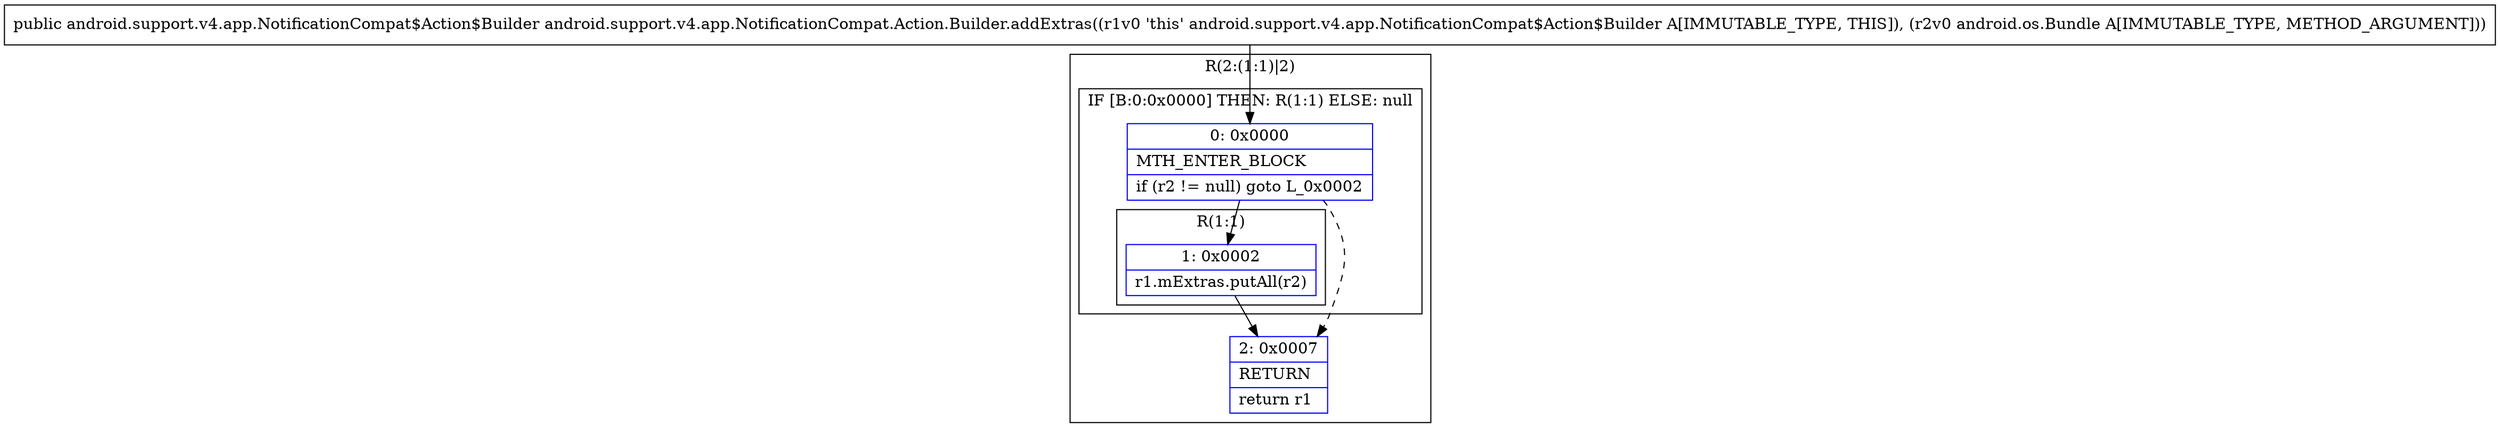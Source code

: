 digraph "CFG forandroid.support.v4.app.NotificationCompat.Action.Builder.addExtras(Landroid\/os\/Bundle;)Landroid\/support\/v4\/app\/NotificationCompat$Action$Builder;" {
subgraph cluster_Region_1204511251 {
label = "R(2:(1:1)|2)";
node [shape=record,color=blue];
subgraph cluster_IfRegion_1224640347 {
label = "IF [B:0:0x0000] THEN: R(1:1) ELSE: null";
node [shape=record,color=blue];
Node_0 [shape=record,label="{0\:\ 0x0000|MTH_ENTER_BLOCK\l|if (r2 != null) goto L_0x0002\l}"];
subgraph cluster_Region_141918725 {
label = "R(1:1)";
node [shape=record,color=blue];
Node_1 [shape=record,label="{1\:\ 0x0002|r1.mExtras.putAll(r2)\l}"];
}
}
Node_2 [shape=record,label="{2\:\ 0x0007|RETURN\l|return r1\l}"];
}
MethodNode[shape=record,label="{public android.support.v4.app.NotificationCompat$Action$Builder android.support.v4.app.NotificationCompat.Action.Builder.addExtras((r1v0 'this' android.support.v4.app.NotificationCompat$Action$Builder A[IMMUTABLE_TYPE, THIS]), (r2v0 android.os.Bundle A[IMMUTABLE_TYPE, METHOD_ARGUMENT])) }"];
MethodNode -> Node_0;
Node_0 -> Node_1;
Node_0 -> Node_2[style=dashed];
Node_1 -> Node_2;
}

